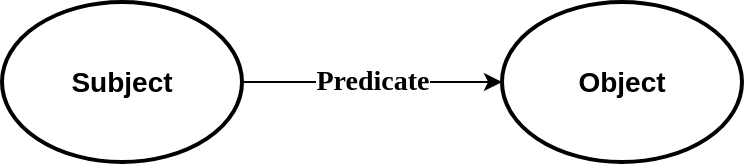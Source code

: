 <mxfile version="20.8.5" type="device"><diagram id="eh2JSTjz6_YtwZyQTIeY" name="Page-1"><mxGraphModel dx="1434" dy="802" grid="1" gridSize="10" guides="1" tooltips="1" connect="1" arrows="1" fold="1" page="1" pageScale="1" pageWidth="850" pageHeight="1100" math="0" shadow="0"><root><mxCell id="0"/><mxCell id="1" parent="0"/><mxCell id="l_1M4ggsQTp4xh9QRGFp-1" value="&lt;b&gt;&lt;font style=&quot;font-size: 14px;&quot;&gt;Subject&lt;/font&gt;&lt;/b&gt;" style="ellipse;whiteSpace=wrap;html=1;strokeWidth=2;" vertex="1" parent="1"><mxGeometry x="150" y="200" width="120" height="80" as="geometry"/></mxCell><mxCell id="l_1M4ggsQTp4xh9QRGFp-2" value="&lt;b&gt;&lt;font style=&quot;font-size: 14px;&quot;&gt;Object&lt;/font&gt;&lt;/b&gt;" style="ellipse;whiteSpace=wrap;html=1;strokeWidth=2;" vertex="1" parent="1"><mxGeometry x="400" y="200" width="120" height="80" as="geometry"/></mxCell><mxCell id="l_1M4ggsQTp4xh9QRGFp-3" value="&lt;b&gt;&lt;font style=&quot;font-size: 14px;&quot; face=&quot;Georgia&quot;&gt;Predicate&lt;/font&gt;&lt;/b&gt;" style="endArrow=classic;html=1;rounded=0;entryX=0;entryY=0.5;entryDx=0;entryDy=0;exitX=1;exitY=0.5;exitDx=0;exitDy=0;" edge="1" parent="1" source="l_1M4ggsQTp4xh9QRGFp-1" target="l_1M4ggsQTp4xh9QRGFp-2"><mxGeometry width="50" height="50" relative="1" as="geometry"><mxPoint x="280" y="260" as="sourcePoint"/><mxPoint x="330" y="210" as="targetPoint"/><mxPoint as="offset"/></mxGeometry></mxCell></root></mxGraphModel></diagram></mxfile>